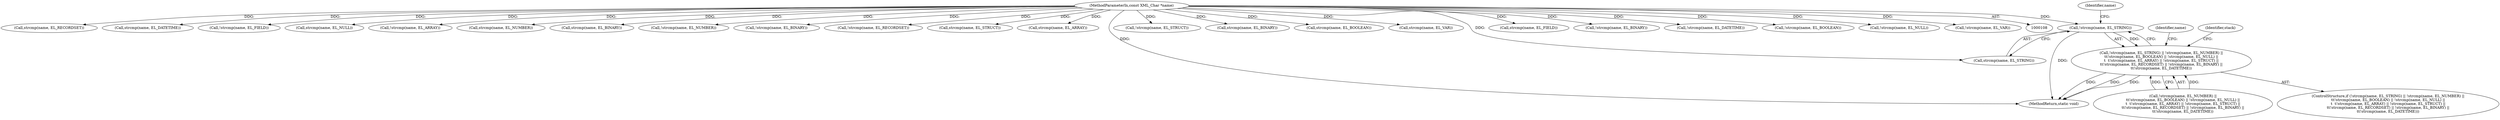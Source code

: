 digraph "0_php-src_a14fdb9746262549bbbb96abb87338bacd147e1b?w=1_0@API" {
"1000135" [label="(Call,!strcmp(name, EL_STRING))"];
"1000110" [label="(MethodParameterIn,const XML_Char *name)"];
"1000134" [label="(Call,!strcmp(name, EL_STRING) || !strcmp(name, EL_NUMBER) ||\n\t\t!strcmp(name, EL_BOOLEAN) || !strcmp(name, EL_NULL) ||\n\t  \t!strcmp(name, EL_ARRAY) || !strcmp(name, EL_STRUCT) ||\n\t\t!strcmp(name, EL_RECORDSET) || !strcmp(name, EL_BINARY) ||\n\t\t!strcmp(name, EL_DATETIME))"];
"1000139" [label="(Call,!strcmp(name, EL_NUMBER) ||\n\t\t!strcmp(name, EL_BOOLEAN) || !strcmp(name, EL_NULL) ||\n\t  \t!strcmp(name, EL_ARRAY) || !strcmp(name, EL_STRUCT) ||\n\t\t!strcmp(name, EL_RECORDSET) || !strcmp(name, EL_BINARY) ||\n\t\t!strcmp(name, EL_DATETIME))"];
"1000166" [label="(Call,strcmp(name, EL_RECORDSET))"];
"1000175" [label="(Call,strcmp(name, EL_DATETIME))"];
"1000562" [label="(Call,!strcmp(name, EL_FIELD))"];
"1000151" [label="(Call,strcmp(name, EL_NULL))"];
"1000545" [label="(Identifier,name)"];
"1000180" [label="(Identifier,stack)"];
"1000155" [label="(Call,!strcmp(name, EL_ARRAY))"];
"1000141" [label="(Call,strcmp(name, EL_NUMBER))"];
"1000171" [label="(Call,strcmp(name, EL_BINARY))"];
"1000140" [label="(Call,!strcmp(name, EL_NUMBER))"];
"1000213" [label="(Call,!strcmp(name, EL_BINARY))"];
"1000165" [label="(Call,!strcmp(name, EL_RECORDSET))"];
"1000110" [label="(MethodParameterIn,const XML_Char *name)"];
"1000161" [label="(Call,strcmp(name, EL_STRUCT))"];
"1000142" [label="(Identifier,name)"];
"1000156" [label="(Call,strcmp(name, EL_ARRAY))"];
"1000136" [label="(Call,strcmp(name, EL_STRING))"];
"1000160" [label="(Call,!strcmp(name, EL_STRUCT))"];
"1000135" [label="(Call,!strcmp(name, EL_STRING))"];
"1000214" [label="(Call,strcmp(name, EL_BINARY))"];
"1000146" [label="(Call,strcmp(name, EL_BOOLEAN))"];
"1000133" [label="(ControlStructure,if (!strcmp(name, EL_STRING) || !strcmp(name, EL_NUMBER) ||\n\t\t!strcmp(name, EL_BOOLEAN) || !strcmp(name, EL_NULL) ||\n\t  \t!strcmp(name, EL_ARRAY) || !strcmp(name, EL_STRUCT) ||\n\t\t!strcmp(name, EL_RECORDSET) || !strcmp(name, EL_BINARY) ||\n\t\t!strcmp(name, EL_DATETIME)))"];
"1000544" [label="(Call,strcmp(name, EL_VAR))"];
"1000580" [label="(MethodReturn,static void)"];
"1000563" [label="(Call,strcmp(name, EL_FIELD))"];
"1000134" [label="(Call,!strcmp(name, EL_STRING) || !strcmp(name, EL_NUMBER) ||\n\t\t!strcmp(name, EL_BOOLEAN) || !strcmp(name, EL_NULL) ||\n\t  \t!strcmp(name, EL_ARRAY) || !strcmp(name, EL_STRUCT) ||\n\t\t!strcmp(name, EL_RECORDSET) || !strcmp(name, EL_BINARY) ||\n\t\t!strcmp(name, EL_DATETIME))"];
"1000170" [label="(Call,!strcmp(name, EL_BINARY))"];
"1000174" [label="(Call,!strcmp(name, EL_DATETIME))"];
"1000145" [label="(Call,!strcmp(name, EL_BOOLEAN))"];
"1000150" [label="(Call,!strcmp(name, EL_NULL))"];
"1000543" [label="(Call,!strcmp(name, EL_VAR))"];
"1000135" -> "1000134"  [label="AST: "];
"1000135" -> "1000136"  [label="CFG: "];
"1000136" -> "1000135"  [label="AST: "];
"1000142" -> "1000135"  [label="CFG: "];
"1000134" -> "1000135"  [label="CFG: "];
"1000135" -> "1000580"  [label="DDG: "];
"1000135" -> "1000134"  [label="DDG: "];
"1000110" -> "1000135"  [label="DDG: "];
"1000110" -> "1000108"  [label="AST: "];
"1000110" -> "1000580"  [label="DDG: "];
"1000110" -> "1000136"  [label="DDG: "];
"1000110" -> "1000140"  [label="DDG: "];
"1000110" -> "1000141"  [label="DDG: "];
"1000110" -> "1000145"  [label="DDG: "];
"1000110" -> "1000146"  [label="DDG: "];
"1000110" -> "1000150"  [label="DDG: "];
"1000110" -> "1000151"  [label="DDG: "];
"1000110" -> "1000155"  [label="DDG: "];
"1000110" -> "1000156"  [label="DDG: "];
"1000110" -> "1000160"  [label="DDG: "];
"1000110" -> "1000161"  [label="DDG: "];
"1000110" -> "1000165"  [label="DDG: "];
"1000110" -> "1000166"  [label="DDG: "];
"1000110" -> "1000170"  [label="DDG: "];
"1000110" -> "1000171"  [label="DDG: "];
"1000110" -> "1000174"  [label="DDG: "];
"1000110" -> "1000175"  [label="DDG: "];
"1000110" -> "1000213"  [label="DDG: "];
"1000110" -> "1000214"  [label="DDG: "];
"1000110" -> "1000543"  [label="DDG: "];
"1000110" -> "1000544"  [label="DDG: "];
"1000110" -> "1000562"  [label="DDG: "];
"1000110" -> "1000563"  [label="DDG: "];
"1000134" -> "1000133"  [label="AST: "];
"1000134" -> "1000139"  [label="CFG: "];
"1000139" -> "1000134"  [label="AST: "];
"1000180" -> "1000134"  [label="CFG: "];
"1000545" -> "1000134"  [label="CFG: "];
"1000134" -> "1000580"  [label="DDG: "];
"1000134" -> "1000580"  [label="DDG: "];
"1000134" -> "1000580"  [label="DDG: "];
"1000139" -> "1000134"  [label="DDG: "];
"1000139" -> "1000134"  [label="DDG: "];
}
